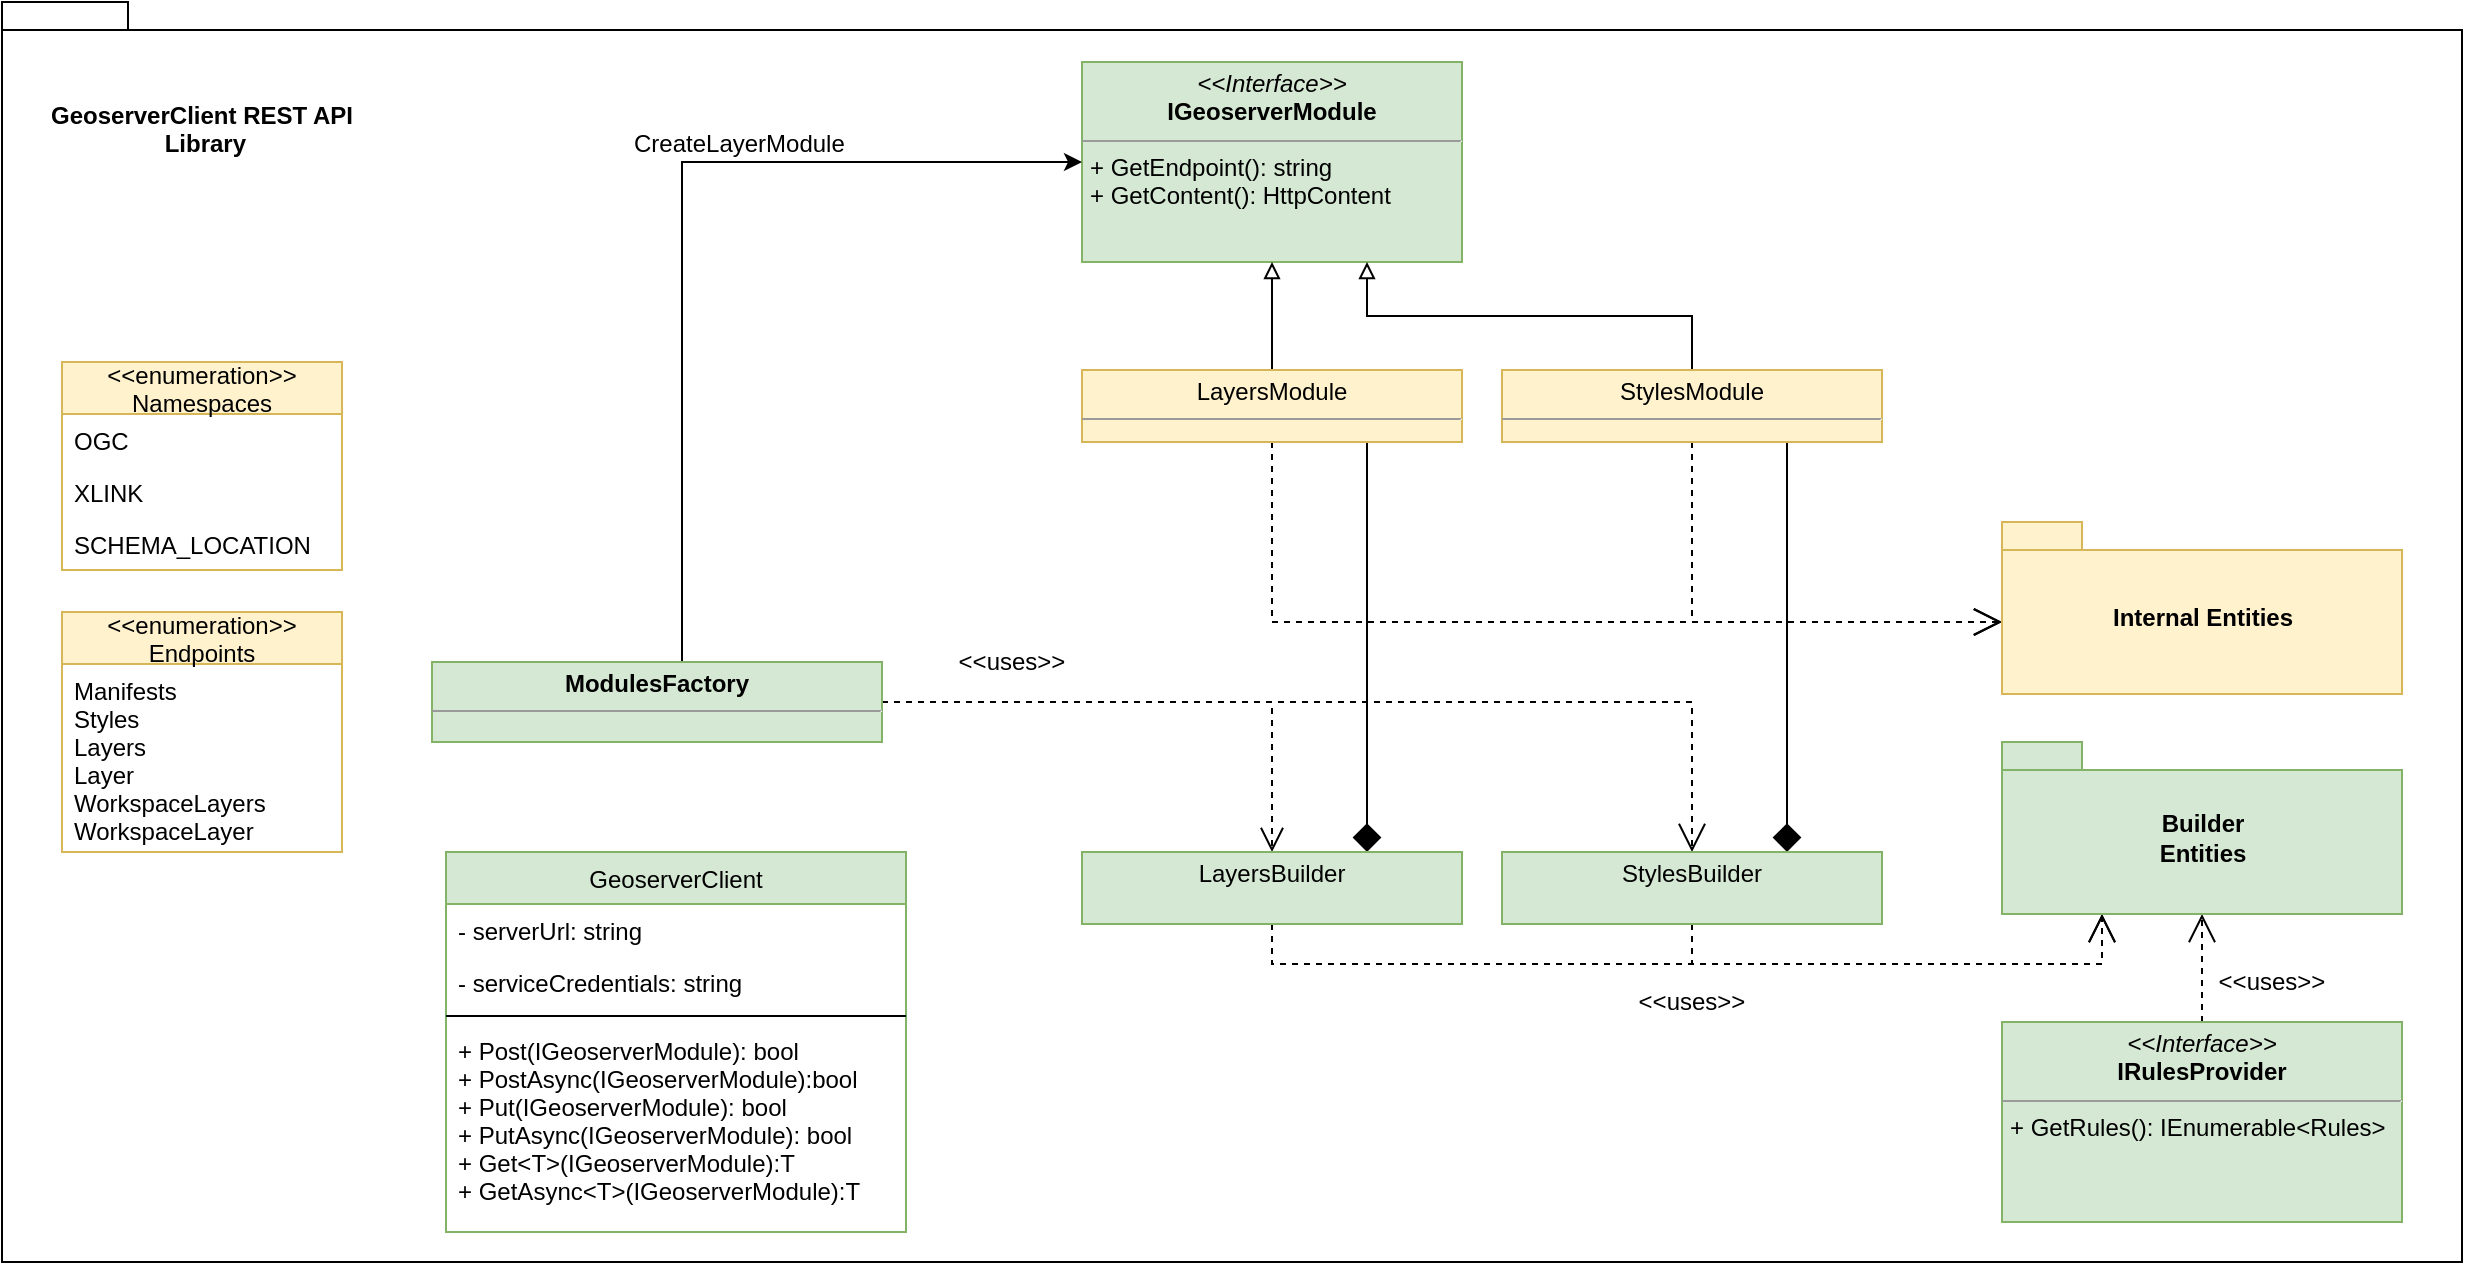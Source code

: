 <mxfile version="13.2.6" type="device"><diagram id="mVWNNAPL1CsWY-eB9fny" name="Page-1"><mxGraphModel dx="1426" dy="783" grid="1" gridSize="10" guides="1" tooltips="1" connect="1" arrows="1" fold="1" page="1" pageScale="1" pageWidth="827" pageHeight="1169" math="0" shadow="0"><root><mxCell id="0"/><mxCell id="1" parent="0"/><mxCell id="rJPcOwoaKbuIekeM9C5c-18" value="" style="shape=folder;fontStyle=1;spacingTop=10;tabWidth=40;tabHeight=14;tabPosition=left;html=1;" vertex="1" parent="1"><mxGeometry x="160" y="160" width="1230" height="630" as="geometry"/></mxCell><mxCell id="rJPcOwoaKbuIekeM9C5c-19" value="GeoserverClient REST API&#10; Library" style="text;align=center;fontStyle=1;verticalAlign=middle;spacingLeft=3;spacingRight=3;strokeColor=none;rotatable=0;points=[[0,0.5],[1,0.5]];portConstraint=eastwest;" vertex="1" parent="1"><mxGeometry x="220" y="210" width="80" height="26" as="geometry"/></mxCell><mxCell id="rJPcOwoaKbuIekeM9C5c-20" value="&lt;&lt;enumeration&gt;&gt;&#10;Namespaces" style="swimlane;fontStyle=0;childLayout=stackLayout;horizontal=1;startSize=26;fillColor=#fff2cc;horizontalStack=0;resizeParent=1;resizeParentMax=0;resizeLast=0;collapsible=1;marginBottom=0;strokeColor=#d6b656;" vertex="1" parent="1"><mxGeometry x="190" y="340" width="140" height="104" as="geometry"/></mxCell><mxCell id="rJPcOwoaKbuIekeM9C5c-21" value="OGC" style="text;strokeColor=none;fillColor=none;align=left;verticalAlign=top;spacingLeft=4;spacingRight=4;overflow=hidden;rotatable=0;points=[[0,0.5],[1,0.5]];portConstraint=eastwest;" vertex="1" parent="rJPcOwoaKbuIekeM9C5c-20"><mxGeometry y="26" width="140" height="26" as="geometry"/></mxCell><mxCell id="rJPcOwoaKbuIekeM9C5c-22" value="XLINK" style="text;strokeColor=none;fillColor=none;align=left;verticalAlign=top;spacingLeft=4;spacingRight=4;overflow=hidden;rotatable=0;points=[[0,0.5],[1,0.5]];portConstraint=eastwest;" vertex="1" parent="rJPcOwoaKbuIekeM9C5c-20"><mxGeometry y="52" width="140" height="26" as="geometry"/></mxCell><mxCell id="rJPcOwoaKbuIekeM9C5c-23" value="SCHEMA_LOCATION" style="text;strokeColor=none;fillColor=none;align=left;verticalAlign=top;spacingLeft=4;spacingRight=4;overflow=hidden;rotatable=0;points=[[0,0.5],[1,0.5]];portConstraint=eastwest;" vertex="1" parent="rJPcOwoaKbuIekeM9C5c-20"><mxGeometry y="78" width="140" height="26" as="geometry"/></mxCell><mxCell id="rJPcOwoaKbuIekeM9C5c-24" value="&lt;&lt;enumeration&gt;&gt;&#10;Endpoints" style="swimlane;fontStyle=0;childLayout=stackLayout;horizontal=1;startSize=26;fillColor=#fff2cc;horizontalStack=0;resizeParent=1;resizeParentMax=0;resizeLast=0;collapsible=1;marginBottom=0;strokeColor=#d6b656;" vertex="1" parent="1"><mxGeometry x="190" y="465" width="140" height="120" as="geometry"/></mxCell><mxCell id="rJPcOwoaKbuIekeM9C5c-25" value="Manifests&#10;Styles&#10;Layers&#10;Layer&#10;WorkspaceLayers&#10;WorkspaceLayer" style="text;strokeColor=none;fillColor=none;align=left;verticalAlign=top;spacingLeft=4;spacingRight=4;overflow=hidden;rotatable=0;points=[[0,0.5],[1,0.5]];portConstraint=eastwest;" vertex="1" parent="rJPcOwoaKbuIekeM9C5c-24"><mxGeometry y="26" width="140" height="94" as="geometry"/></mxCell><mxCell id="rJPcOwoaKbuIekeM9C5c-29" value="&lt;p style=&quot;margin: 0px ; margin-top: 4px ; text-align: center&quot;&gt;&lt;i&gt;&amp;lt;&amp;lt;Interface&amp;gt;&amp;gt;&lt;/i&gt;&lt;br&gt;&lt;b&gt;IGeoserverModule&lt;/b&gt;&lt;/p&gt;&lt;hr size=&quot;1&quot;&gt;&lt;p style=&quot;margin: 0px ; margin-left: 4px&quot;&gt;+ GetEndpoint(): string&lt;br&gt;+ GetContent(): HttpContent&lt;/p&gt;" style="verticalAlign=top;align=left;overflow=fill;fontSize=12;fontFamily=Helvetica;html=1;fillColor=#d5e8d4;strokeColor=#82b366;" vertex="1" parent="1"><mxGeometry x="700" y="190" width="190" height="100" as="geometry"/></mxCell><mxCell id="rJPcOwoaKbuIekeM9C5c-55" style="edgeStyle=orthogonalEdgeStyle;rounded=0;orthogonalLoop=1;jettySize=auto;html=1;entryX=0.5;entryY=1;entryDx=0;entryDy=0;entryPerimeter=0;dashed=1;startSize=10;endArrow=open;endFill=0;endSize=12;strokeWidth=1;" edge="1" parent="1" source="rJPcOwoaKbuIekeM9C5c-30" target="rJPcOwoaKbuIekeM9C5c-47"><mxGeometry relative="1" as="geometry"/></mxCell><mxCell id="rJPcOwoaKbuIekeM9C5c-30" value="&lt;p style=&quot;margin: 0px ; margin-top: 4px ; text-align: center&quot;&gt;&lt;i&gt;&amp;lt;&amp;lt;Interface&amp;gt;&amp;gt;&lt;/i&gt;&lt;br&gt;&lt;b&gt;IRulesProvider&lt;/b&gt;&lt;/p&gt;&lt;hr size=&quot;1&quot;&gt;&lt;p style=&quot;margin: 0px ; margin-left: 4px&quot;&gt;+ GetRules(): IEnumerable&amp;lt;Rules&amp;gt;&lt;br&gt;&lt;/p&gt;" style="verticalAlign=top;align=left;overflow=fill;fontSize=12;fontFamily=Helvetica;html=1;fillColor=#d5e8d4;strokeColor=#82b366;" vertex="1" parent="1"><mxGeometry x="1160" y="670" width="200" height="100" as="geometry"/></mxCell><mxCell id="rJPcOwoaKbuIekeM9C5c-32" style="edgeStyle=orthogonalEdgeStyle;rounded=0;orthogonalLoop=1;jettySize=auto;html=1;entryX=0;entryY=0.5;entryDx=0;entryDy=0;" edge="1" parent="1" source="rJPcOwoaKbuIekeM9C5c-31" target="rJPcOwoaKbuIekeM9C5c-29"><mxGeometry relative="1" as="geometry"><Array as="points"><mxPoint x="500" y="240"/></Array></mxGeometry></mxCell><mxCell id="rJPcOwoaKbuIekeM9C5c-42" style="edgeStyle=orthogonalEdgeStyle;rounded=0;orthogonalLoop=1;jettySize=auto;html=1;exitX=1;exitY=0.5;exitDx=0;exitDy=0;entryX=0.5;entryY=0;entryDx=0;entryDy=0;endArrow=open;endFill=0;dashed=1;startSize=10;endSize=10;" edge="1" parent="1" source="rJPcOwoaKbuIekeM9C5c-31" target="rJPcOwoaKbuIekeM9C5c-39"><mxGeometry relative="1" as="geometry"/></mxCell><mxCell id="rJPcOwoaKbuIekeM9C5c-43" style="edgeStyle=orthogonalEdgeStyle;rounded=0;orthogonalLoop=1;jettySize=auto;html=1;exitX=1;exitY=0.5;exitDx=0;exitDy=0;entryX=0.5;entryY=0;entryDx=0;entryDy=0;endArrow=open;endFill=0;dashed=1;endSize=12;" edge="1" parent="1" source="rJPcOwoaKbuIekeM9C5c-31" target="rJPcOwoaKbuIekeM9C5c-40"><mxGeometry relative="1" as="geometry"/></mxCell><mxCell id="rJPcOwoaKbuIekeM9C5c-31" value="&lt;p style=&quot;margin: 0px ; margin-top: 4px ; text-align: center&quot;&gt;&lt;b&gt;ModulesFactory&lt;/b&gt;&lt;/p&gt;&lt;hr size=&quot;1&quot;&gt;&lt;p style=&quot;margin: 0px ; margin-left: 4px&quot;&gt;&lt;br&gt;&lt;/p&gt;" style="verticalAlign=top;align=left;overflow=fill;fontSize=12;fontFamily=Helvetica;html=1;fillColor=#d5e8d4;strokeColor=#82b366;" vertex="1" parent="1"><mxGeometry x="375" y="490" width="225" height="40" as="geometry"/></mxCell><mxCell id="rJPcOwoaKbuIekeM9C5c-33" value="CreateLayerModule" style="text;strokeColor=none;fillColor=none;align=left;verticalAlign=top;spacingLeft=4;spacingRight=4;overflow=hidden;rotatable=0;points=[[0,0.5],[1,0.5]];portConstraint=eastwest;" vertex="1" parent="1"><mxGeometry x="470" y="217" width="130" height="26" as="geometry"/></mxCell><mxCell id="rJPcOwoaKbuIekeM9C5c-35" style="edgeStyle=orthogonalEdgeStyle;rounded=0;orthogonalLoop=1;jettySize=auto;html=1;exitX=0.5;exitY=0;exitDx=0;exitDy=0;entryX=0.5;entryY=1;entryDx=0;entryDy=0;endArrow=block;endFill=0;" edge="1" parent="1" source="rJPcOwoaKbuIekeM9C5c-34" target="rJPcOwoaKbuIekeM9C5c-29"><mxGeometry relative="1" as="geometry"/></mxCell><mxCell id="rJPcOwoaKbuIekeM9C5c-45" style="edgeStyle=orthogonalEdgeStyle;rounded=0;orthogonalLoop=1;jettySize=auto;html=1;exitX=0.75;exitY=1;exitDx=0;exitDy=0;entryX=0.75;entryY=0;entryDx=0;entryDy=0;endArrow=diamond;endFill=1;strokeWidth=1;endSize=12;startSize=10;" edge="1" parent="1" source="rJPcOwoaKbuIekeM9C5c-34" target="rJPcOwoaKbuIekeM9C5c-39"><mxGeometry relative="1" as="geometry"/></mxCell><mxCell id="rJPcOwoaKbuIekeM9C5c-54" style="edgeStyle=orthogonalEdgeStyle;rounded=0;orthogonalLoop=1;jettySize=auto;html=1;exitX=0.5;exitY=1;exitDx=0;exitDy=0;dashed=1;startSize=10;endArrow=open;endFill=0;endSize=12;strokeWidth=1;" edge="1" parent="1" source="rJPcOwoaKbuIekeM9C5c-34"><mxGeometry relative="1" as="geometry"><mxPoint x="1160" y="470" as="targetPoint"/><Array as="points"><mxPoint x="795" y="470"/></Array></mxGeometry></mxCell><mxCell id="rJPcOwoaKbuIekeM9C5c-34" value="&lt;p style=&quot;margin: 0px ; margin-top: 4px ; text-align: center&quot;&gt;LayersModule&lt;/p&gt;&lt;hr size=&quot;1&quot;&gt;&lt;p style=&quot;margin: 0px ; margin-left: 4px&quot;&gt;&lt;br&gt;&lt;/p&gt;" style="verticalAlign=top;align=left;overflow=fill;fontSize=12;fontFamily=Helvetica;html=1;fillColor=#fff2cc;strokeColor=#d6b656;" vertex="1" parent="1"><mxGeometry x="700" y="344" width="190" height="36" as="geometry"/></mxCell><mxCell id="rJPcOwoaKbuIekeM9C5c-37" style="edgeStyle=orthogonalEdgeStyle;rounded=0;orthogonalLoop=1;jettySize=auto;html=1;exitX=0.5;exitY=0;exitDx=0;exitDy=0;endArrow=block;endFill=0;entryX=0.75;entryY=1;entryDx=0;entryDy=0;" edge="1" parent="1" source="rJPcOwoaKbuIekeM9C5c-36" target="rJPcOwoaKbuIekeM9C5c-29"><mxGeometry relative="1" as="geometry"><mxPoint x="790" y="290" as="targetPoint"/></mxGeometry></mxCell><mxCell id="rJPcOwoaKbuIekeM9C5c-46" style="edgeStyle=orthogonalEdgeStyle;rounded=0;orthogonalLoop=1;jettySize=auto;html=1;exitX=0.75;exitY=1;exitDx=0;exitDy=0;entryX=0.75;entryY=0;entryDx=0;entryDy=0;startSize=10;endArrow=diamond;endFill=1;endSize=12;strokeWidth=1;" edge="1" parent="1" source="rJPcOwoaKbuIekeM9C5c-36" target="rJPcOwoaKbuIekeM9C5c-40"><mxGeometry relative="1" as="geometry"/></mxCell><mxCell id="rJPcOwoaKbuIekeM9C5c-53" style="edgeStyle=orthogonalEdgeStyle;rounded=0;orthogonalLoop=1;jettySize=auto;html=1;exitX=0.5;exitY=1;exitDx=0;exitDy=0;entryX=0;entryY=0;entryDx=0;entryDy=50;entryPerimeter=0;dashed=1;startSize=10;endArrow=open;endFill=0;endSize=12;strokeWidth=1;" edge="1" parent="1" source="rJPcOwoaKbuIekeM9C5c-36" target="rJPcOwoaKbuIekeM9C5c-48"><mxGeometry relative="1" as="geometry"/></mxCell><mxCell id="rJPcOwoaKbuIekeM9C5c-36" value="&lt;p style=&quot;margin: 0px ; margin-top: 4px ; text-align: center&quot;&gt;StylesModule&lt;/p&gt;&lt;hr size=&quot;1&quot;&gt;&lt;p style=&quot;margin: 0px ; margin-left: 4px&quot;&gt;&lt;br&gt;&lt;/p&gt;" style="verticalAlign=top;align=left;overflow=fill;fontSize=12;fontFamily=Helvetica;html=1;fillColor=#fff2cc;strokeColor=#d6b656;" vertex="1" parent="1"><mxGeometry x="910" y="344" width="190" height="36" as="geometry"/></mxCell><mxCell id="rJPcOwoaKbuIekeM9C5c-50" style="edgeStyle=orthogonalEdgeStyle;rounded=0;orthogonalLoop=1;jettySize=auto;html=1;exitX=0.5;exitY=1;exitDx=0;exitDy=0;entryX=0.25;entryY=1;entryDx=0;entryDy=0;entryPerimeter=0;startSize=10;endArrow=open;endFill=0;endSize=12;strokeWidth=1;dashed=1;" edge="1" parent="1" source="rJPcOwoaKbuIekeM9C5c-39" target="rJPcOwoaKbuIekeM9C5c-47"><mxGeometry relative="1" as="geometry"/></mxCell><mxCell id="rJPcOwoaKbuIekeM9C5c-39" value="&lt;p style=&quot;margin: 0px ; margin-top: 4px ; text-align: center&quot;&gt;LayersBuilder&lt;/p&gt;" style="verticalAlign=top;align=left;overflow=fill;fontSize=12;fontFamily=Helvetica;html=1;fillColor=#d5e8d4;strokeColor=#82b366;" vertex="1" parent="1"><mxGeometry x="700" y="585" width="190" height="36" as="geometry"/></mxCell><mxCell id="rJPcOwoaKbuIekeM9C5c-51" style="edgeStyle=orthogonalEdgeStyle;rounded=0;orthogonalLoop=1;jettySize=auto;html=1;exitX=0.5;exitY=1;exitDx=0;exitDy=0;entryX=0.25;entryY=1;entryDx=0;entryDy=0;entryPerimeter=0;startSize=10;endArrow=open;endFill=0;endSize=12;strokeWidth=1;dashed=1;" edge="1" parent="1" source="rJPcOwoaKbuIekeM9C5c-40" target="rJPcOwoaKbuIekeM9C5c-47"><mxGeometry relative="1" as="geometry"/></mxCell><mxCell id="rJPcOwoaKbuIekeM9C5c-40" value="&lt;p style=&quot;margin: 0px ; margin-top: 4px ; text-align: center&quot;&gt;StylesBuilder&lt;/p&gt;" style="verticalAlign=top;align=left;overflow=fill;fontSize=12;fontFamily=Helvetica;html=1;fillColor=#d5e8d4;strokeColor=#82b366;" vertex="1" parent="1"><mxGeometry x="910" y="585" width="190" height="36" as="geometry"/></mxCell><mxCell id="rJPcOwoaKbuIekeM9C5c-44" value="&amp;lt;&amp;lt;uses&amp;gt;&amp;gt;" style="text;html=1;strokeColor=none;fillColor=none;align=center;verticalAlign=middle;whiteSpace=wrap;rounded=0;" vertex="1" parent="1"><mxGeometry x="630" y="480" width="70" height="20" as="geometry"/></mxCell><mxCell id="rJPcOwoaKbuIekeM9C5c-1" value="GeoserverClient" style="swimlane;fontStyle=0;childLayout=stackLayout;horizontal=1;startSize=26;fillColor=#d5e8d4;horizontalStack=0;resizeParent=1;resizeParentMax=0;resizeLast=0;collapsible=1;marginBottom=0;strokeColor=#82b366;" vertex="1" parent="1"><mxGeometry x="382" y="585" width="230" height="190" as="geometry"/></mxCell><mxCell id="rJPcOwoaKbuIekeM9C5c-2" value="- serverUrl: string" style="text;strokeColor=none;fillColor=none;align=left;verticalAlign=top;spacingLeft=4;spacingRight=4;overflow=hidden;rotatable=0;points=[[0,0.5],[1,0.5]];portConstraint=eastwest;" vertex="1" parent="rJPcOwoaKbuIekeM9C5c-1"><mxGeometry y="26" width="230" height="26" as="geometry"/></mxCell><mxCell id="rJPcOwoaKbuIekeM9C5c-3" value="- serviceCredentials: string" style="text;strokeColor=none;fillColor=none;align=left;verticalAlign=top;spacingLeft=4;spacingRight=4;overflow=hidden;rotatable=0;points=[[0,0.5],[1,0.5]];portConstraint=eastwest;" vertex="1" parent="rJPcOwoaKbuIekeM9C5c-1"><mxGeometry y="52" width="230" height="26" as="geometry"/></mxCell><mxCell id="rJPcOwoaKbuIekeM9C5c-11" value="" style="line;strokeWidth=1;fillColor=none;align=left;verticalAlign=middle;spacingTop=-1;spacingLeft=3;spacingRight=3;rotatable=0;labelPosition=right;points=[];portConstraint=eastwest;" vertex="1" parent="rJPcOwoaKbuIekeM9C5c-1"><mxGeometry y="78" width="230" height="8" as="geometry"/></mxCell><mxCell id="rJPcOwoaKbuIekeM9C5c-12" value="+ Post(IGeoserverModule): bool&#10;+ PostAsync(IGeoserverModule):bool&#10;+ Put(IGeoserverModule): bool&#10;+ PutAsync(IGeoserverModule): bool&#10;+ Get&lt;T&gt;(IGeoserverModule):T&#10;+ GetAsync&lt;T&gt;(IGeoserverModule):T" style="text;strokeColor=none;fillColor=none;align=left;verticalAlign=top;spacingLeft=4;spacingRight=4;overflow=hidden;rotatable=0;points=[[0,0.5],[1,0.5]];portConstraint=eastwest;" vertex="1" parent="rJPcOwoaKbuIekeM9C5c-1"><mxGeometry y="86" width="230" height="104" as="geometry"/></mxCell><mxCell id="rJPcOwoaKbuIekeM9C5c-47" value="Builder&lt;br&gt;Entities" style="shape=folder;fontStyle=1;spacingTop=10;tabWidth=40;tabHeight=14;tabPosition=left;html=1;fillColor=#d5e8d4;strokeColor=#82b366;" vertex="1" parent="1"><mxGeometry x="1160" y="530" width="200" height="86" as="geometry"/></mxCell><mxCell id="rJPcOwoaKbuIekeM9C5c-48" value="Internal Entities" style="shape=folder;fontStyle=1;spacingTop=10;tabWidth=40;tabHeight=14;tabPosition=left;html=1;fillColor=#fff2cc;strokeColor=#d6b656;" vertex="1" parent="1"><mxGeometry x="1160" y="420" width="200" height="86" as="geometry"/></mxCell><mxCell id="rJPcOwoaKbuIekeM9C5c-52" value="&amp;lt;&amp;lt;uses&amp;gt;&amp;gt;" style="text;html=1;strokeColor=none;fillColor=none;align=center;verticalAlign=middle;whiteSpace=wrap;rounded=0;" vertex="1" parent="1"><mxGeometry x="970" y="650" width="70" height="20" as="geometry"/></mxCell><mxCell id="rJPcOwoaKbuIekeM9C5c-56" value="&amp;lt;&amp;lt;uses&amp;gt;&amp;gt;" style="text;html=1;strokeColor=none;fillColor=none;align=center;verticalAlign=middle;whiteSpace=wrap;rounded=0;" vertex="1" parent="1"><mxGeometry x="1260" y="640" width="70" height="20" as="geometry"/></mxCell></root></mxGraphModel></diagram></mxfile>